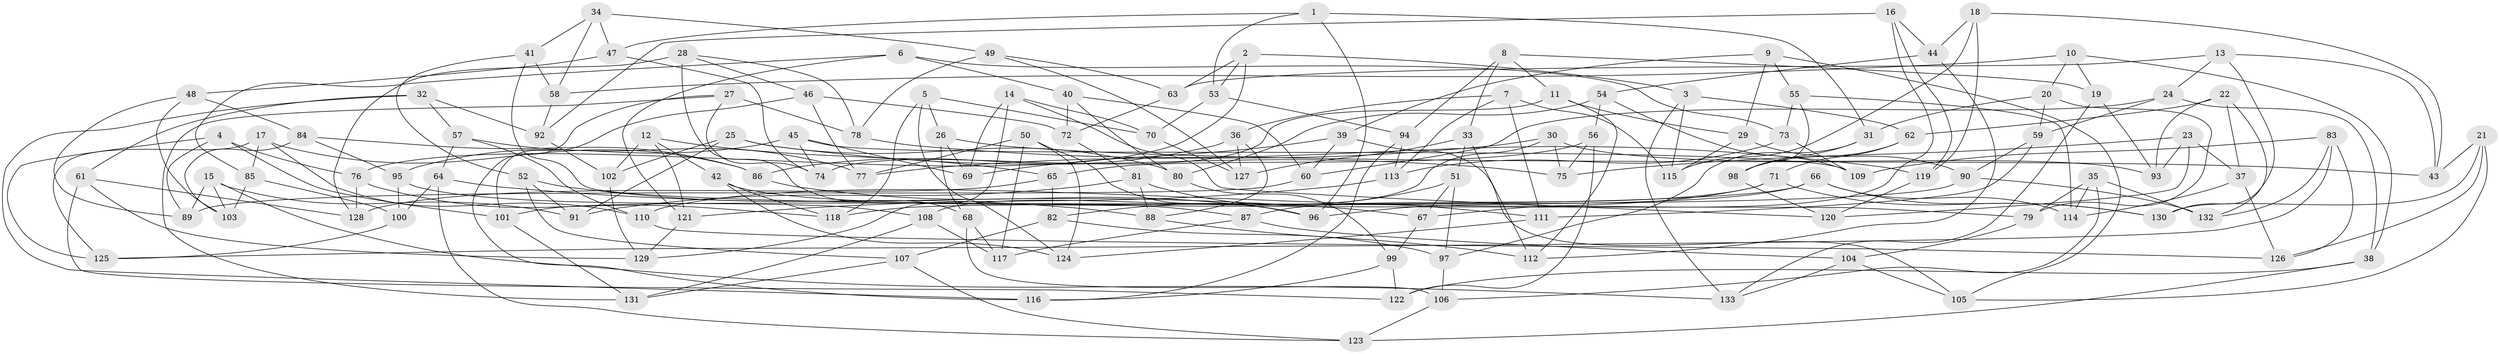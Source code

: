 // Generated by graph-tools (version 1.1) at 2025/11/02/27/25 16:11:47]
// undirected, 133 vertices, 266 edges
graph export_dot {
graph [start="1"]
  node [color=gray90,style=filled];
  1;
  2;
  3;
  4;
  5;
  6;
  7;
  8;
  9;
  10;
  11;
  12;
  13;
  14;
  15;
  16;
  17;
  18;
  19;
  20;
  21;
  22;
  23;
  24;
  25;
  26;
  27;
  28;
  29;
  30;
  31;
  32;
  33;
  34;
  35;
  36;
  37;
  38;
  39;
  40;
  41;
  42;
  43;
  44;
  45;
  46;
  47;
  48;
  49;
  50;
  51;
  52;
  53;
  54;
  55;
  56;
  57;
  58;
  59;
  60;
  61;
  62;
  63;
  64;
  65;
  66;
  67;
  68;
  69;
  70;
  71;
  72;
  73;
  74;
  75;
  76;
  77;
  78;
  79;
  80;
  81;
  82;
  83;
  84;
  85;
  86;
  87;
  88;
  89;
  90;
  91;
  92;
  93;
  94;
  95;
  96;
  97;
  98;
  99;
  100;
  101;
  102;
  103;
  104;
  105;
  106;
  107;
  108;
  109;
  110;
  111;
  112;
  113;
  114;
  115;
  116;
  117;
  118;
  119;
  120;
  121;
  122;
  123;
  124;
  125;
  126;
  127;
  128;
  129;
  130;
  131;
  132;
  133;
  1 -- 96;
  1 -- 47;
  1 -- 53;
  1 -- 31;
  2 -- 63;
  2 -- 3;
  2 -- 53;
  2 -- 76;
  3 -- 62;
  3 -- 133;
  3 -- 115;
  4 -- 76;
  4 -- 89;
  4 -- 101;
  4 -- 125;
  5 -- 118;
  5 -- 70;
  5 -- 124;
  5 -- 26;
  6 -- 40;
  6 -- 85;
  6 -- 121;
  6 -- 73;
  7 -- 36;
  7 -- 113;
  7 -- 115;
  7 -- 111;
  8 -- 19;
  8 -- 11;
  8 -- 94;
  8 -- 33;
  9 -- 105;
  9 -- 55;
  9 -- 29;
  9 -- 39;
  10 -- 20;
  10 -- 38;
  10 -- 19;
  10 -- 58;
  11 -- 112;
  11 -- 74;
  11 -- 29;
  12 -- 121;
  12 -- 42;
  12 -- 102;
  12 -- 65;
  13 -- 63;
  13 -- 43;
  13 -- 24;
  13 -- 130;
  14 -- 69;
  14 -- 70;
  14 -- 120;
  14 -- 129;
  15 -- 103;
  15 -- 133;
  15 -- 91;
  15 -- 89;
  16 -- 44;
  16 -- 119;
  16 -- 67;
  16 -- 92;
  17 -- 125;
  17 -- 110;
  17 -- 86;
  17 -- 85;
  18 -- 44;
  18 -- 119;
  18 -- 115;
  18 -- 43;
  19 -- 133;
  19 -- 93;
  20 -- 79;
  20 -- 59;
  20 -- 31;
  21 -- 130;
  21 -- 105;
  21 -- 43;
  21 -- 126;
  22 -- 132;
  22 -- 37;
  22 -- 93;
  22 -- 62;
  23 -- 120;
  23 -- 75;
  23 -- 93;
  23 -- 37;
  24 -- 60;
  24 -- 59;
  24 -- 38;
  25 -- 102;
  25 -- 91;
  25 -- 80;
  25 -- 75;
  26 -- 43;
  26 -- 69;
  26 -- 68;
  27 -- 131;
  27 -- 74;
  27 -- 116;
  27 -- 78;
  28 -- 46;
  28 -- 78;
  28 -- 68;
  28 -- 128;
  29 -- 90;
  29 -- 115;
  30 -- 93;
  30 -- 77;
  30 -- 108;
  30 -- 75;
  31 -- 97;
  31 -- 98;
  32 -- 57;
  32 -- 92;
  32 -- 61;
  32 -- 116;
  33 -- 127;
  33 -- 51;
  33 -- 112;
  34 -- 58;
  34 -- 49;
  34 -- 47;
  34 -- 41;
  35 -- 79;
  35 -- 114;
  35 -- 106;
  35 -- 132;
  36 -- 127;
  36 -- 86;
  36 -- 88;
  37 -- 126;
  37 -- 114;
  38 -- 122;
  38 -- 123;
  39 -- 105;
  39 -- 60;
  39 -- 69;
  40 -- 72;
  40 -- 80;
  40 -- 60;
  41 -- 79;
  41 -- 58;
  41 -- 52;
  42 -- 118;
  42 -- 124;
  42 -- 87;
  44 -- 54;
  44 -- 112;
  45 -- 74;
  45 -- 69;
  45 -- 109;
  45 -- 95;
  46 -- 72;
  46 -- 101;
  46 -- 77;
  47 -- 74;
  47 -- 48;
  48 -- 84;
  48 -- 89;
  48 -- 103;
  49 -- 63;
  49 -- 78;
  49 -- 127;
  50 -- 117;
  50 -- 124;
  50 -- 77;
  50 -- 96;
  51 -- 82;
  51 -- 97;
  51 -- 67;
  52 -- 107;
  52 -- 88;
  52 -- 91;
  53 -- 94;
  53 -- 70;
  54 -- 80;
  54 -- 56;
  54 -- 109;
  55 -- 98;
  55 -- 73;
  55 -- 114;
  56 -- 65;
  56 -- 75;
  56 -- 122;
  57 -- 110;
  57 -- 77;
  57 -- 64;
  58 -- 92;
  59 -- 90;
  59 -- 111;
  60 -- 89;
  61 -- 128;
  61 -- 129;
  61 -- 122;
  62 -- 71;
  62 -- 98;
  63 -- 72;
  64 -- 123;
  64 -- 100;
  64 -- 67;
  65 -- 128;
  65 -- 82;
  66 -- 101;
  66 -- 96;
  66 -- 130;
  66 -- 114;
  67 -- 99;
  68 -- 117;
  68 -- 106;
  70 -- 127;
  71 -- 110;
  71 -- 87;
  71 -- 130;
  72 -- 81;
  73 -- 113;
  73 -- 109;
  76 -- 118;
  76 -- 128;
  78 -- 119;
  79 -- 104;
  80 -- 99;
  81 -- 88;
  81 -- 111;
  81 -- 91;
  82 -- 107;
  82 -- 97;
  83 -- 126;
  83 -- 125;
  83 -- 109;
  83 -- 132;
  84 -- 95;
  84 -- 86;
  84 -- 103;
  85 -- 103;
  85 -- 100;
  86 -- 96;
  87 -- 104;
  87 -- 117;
  88 -- 112;
  90 -- 132;
  90 -- 118;
  92 -- 102;
  94 -- 113;
  94 -- 116;
  95 -- 108;
  95 -- 100;
  97 -- 106;
  98 -- 120;
  99 -- 122;
  99 -- 116;
  100 -- 125;
  101 -- 131;
  102 -- 129;
  104 -- 133;
  104 -- 105;
  106 -- 123;
  107 -- 123;
  107 -- 131;
  108 -- 131;
  108 -- 117;
  110 -- 126;
  111 -- 124;
  113 -- 121;
  119 -- 120;
  121 -- 129;
}
